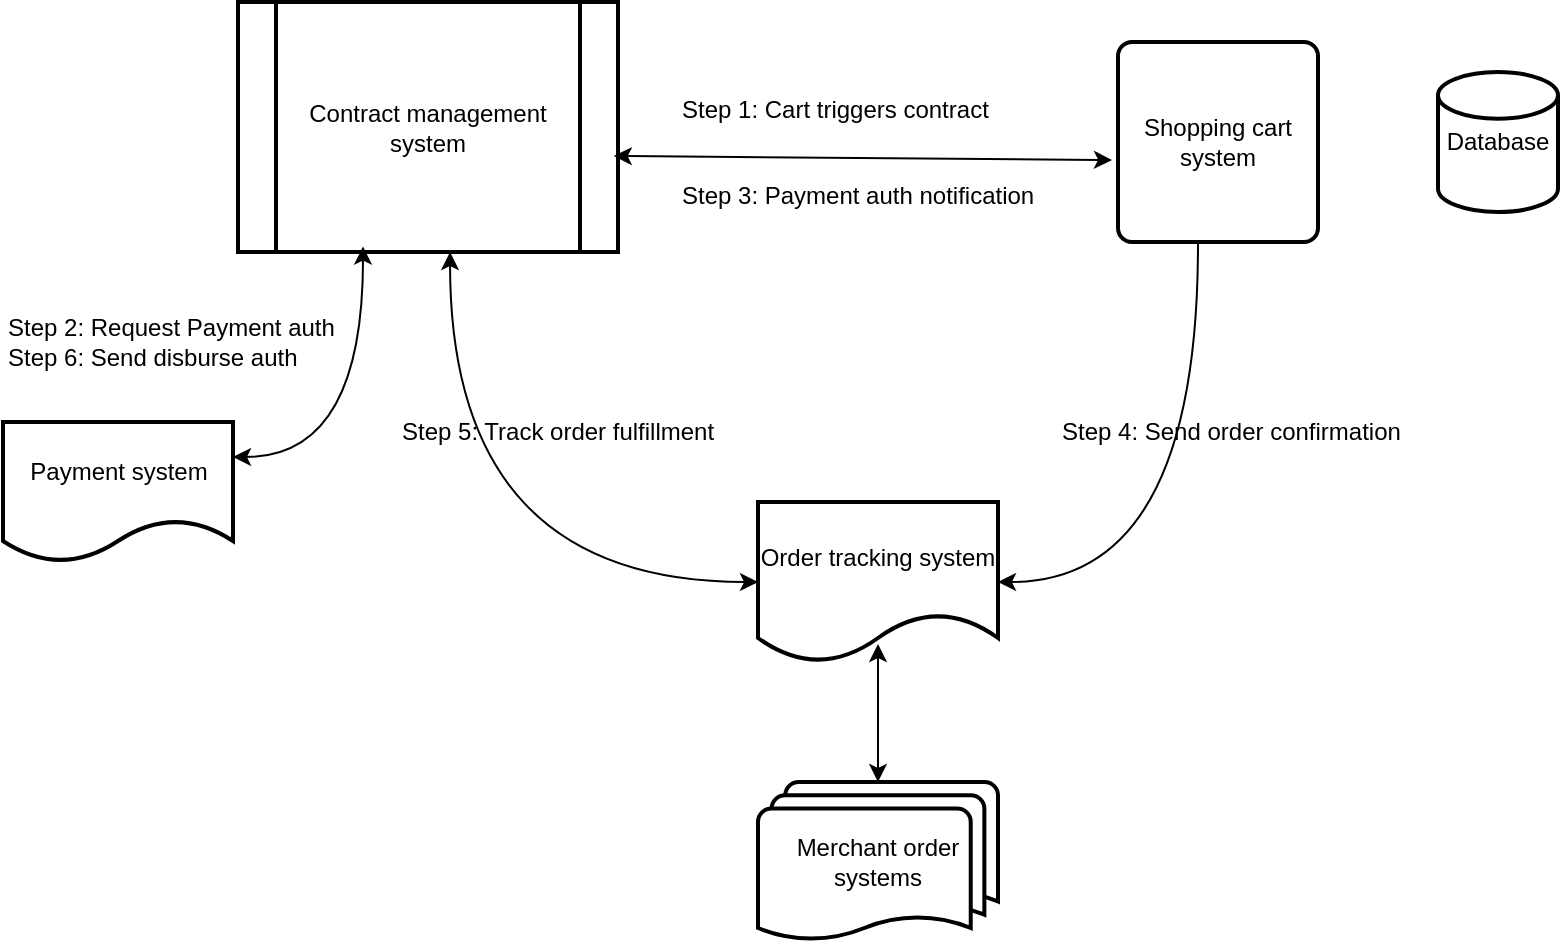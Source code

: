 <mxfile version="21.3.2" type="github">
  <diagram name="Page-1" id="5oQk0iP3RECzhw_weiLr">
    <mxGraphModel dx="1804" dy="527" grid="1" gridSize="10" guides="1" tooltips="1" connect="1" arrows="1" fold="1" page="1" pageScale="1" pageWidth="850" pageHeight="1100" math="0" shadow="0">
      <root>
        <mxCell id="0" />
        <mxCell id="1" parent="0" />
        <mxCell id="pcHelcg1O1OIMG8Py_eO-7" value="Contract management system" style="shape=process;whiteSpace=wrap;html=1;backgroundOutline=1;strokeWidth=2;" parent="1" vertex="1">
          <mxGeometry x="90" y="40" width="190" height="125" as="geometry" />
        </mxCell>
        <mxCell id="pcHelcg1O1OIMG8Py_eO-9" value="Payment system" style="shape=document;whiteSpace=wrap;html=1;boundedLbl=1;strokeWidth=2;" parent="1" vertex="1">
          <mxGeometry x="-27.5" y="250" width="115" height="70" as="geometry" />
        </mxCell>
        <mxCell id="pcHelcg1O1OIMG8Py_eO-13" value="Database" style="strokeWidth=2;html=1;shape=mxgraph.flowchart.database;whiteSpace=wrap;" parent="1" vertex="1">
          <mxGeometry x="690" y="75" width="60" height="70" as="geometry" />
        </mxCell>
        <mxCell id="pcHelcg1O1OIMG8Py_eO-14" value="Shopping cart system" style="rounded=1;whiteSpace=wrap;html=1;absoluteArcSize=1;arcSize=14;strokeWidth=2;" parent="1" vertex="1">
          <mxGeometry x="530" y="60" width="100" height="100" as="geometry" />
        </mxCell>
        <mxCell id="pcHelcg1O1OIMG8Py_eO-16" value="Step 1: Cart triggers contract&lt;br&gt;&lt;br&gt;&lt;br&gt;Step 3: Payment auth notification" style="text;html=1;align=left;verticalAlign=middle;resizable=0;points=[];autosize=1;strokeColor=none;fillColor=none;" parent="1" vertex="1">
          <mxGeometry x="310" y="80" width="200" height="70" as="geometry" />
        </mxCell>
        <mxCell id="pcHelcg1O1OIMG8Py_eO-20" value="Order tracking system" style="shape=document;whiteSpace=wrap;html=1;boundedLbl=1;strokeWidth=2;" parent="1" vertex="1">
          <mxGeometry x="350" y="290" width="120" height="80" as="geometry" />
        </mxCell>
        <mxCell id="pcHelcg1O1OIMG8Py_eO-23" value="Step 2: Request Payment auth&lt;br&gt;Step 6: Send disburse auth" style="text;html=1;align=left;verticalAlign=middle;resizable=0;points=[];autosize=1;strokeColor=none;fillColor=none;" parent="1" vertex="1">
          <mxGeometry x="-27.5" y="190" width="190" height="40" as="geometry" />
        </mxCell>
        <mxCell id="pcHelcg1O1OIMG8Py_eO-33" value="" style="endArrow=classic;startArrow=classic;html=1;rounded=0;entryX=0.329;entryY=0.978;entryDx=0;entryDy=0;edgeStyle=orthogonalEdgeStyle;elbow=vertical;entryPerimeter=0;curved=1;exitX=1;exitY=0.25;exitDx=0;exitDy=0;" parent="1" source="pcHelcg1O1OIMG8Py_eO-9" target="pcHelcg1O1OIMG8Py_eO-7" edge="1">
          <mxGeometry width="50" height="50" relative="1" as="geometry">
            <mxPoint x="20" y="250" as="sourcePoint" />
            <mxPoint x="70" y="200" as="targetPoint" />
          </mxGeometry>
        </mxCell>
        <mxCell id="pcHelcg1O1OIMG8Py_eO-36" value="Step 4: Send order confirmation" style="text;html=1;align=left;verticalAlign=middle;resizable=0;points=[];autosize=1;strokeColor=none;fillColor=none;rotation=0;" parent="1" vertex="1">
          <mxGeometry x="500" y="240" width="190" height="30" as="geometry" />
        </mxCell>
        <mxCell id="pcHelcg1O1OIMG8Py_eO-38" value="Step 5: Track order fulfillment" style="text;html=1;align=left;verticalAlign=middle;resizable=0;points=[];autosize=1;strokeColor=none;fillColor=none;" parent="1" vertex="1">
          <mxGeometry x="170" y="240" width="180" height="30" as="geometry" />
        </mxCell>
        <mxCell id="pcHelcg1O1OIMG8Py_eO-75" value="" style="endArrow=classic;startArrow=classic;html=1;rounded=0;entryX=0.558;entryY=1;entryDx=0;entryDy=0;entryPerimeter=0;exitX=0;exitY=0.5;exitDx=0;exitDy=0;edgeStyle=orthogonalEdgeStyle;curved=1;" parent="1" source="pcHelcg1O1OIMG8Py_eO-20" target="pcHelcg1O1OIMG8Py_eO-7" edge="1">
          <mxGeometry width="50" height="50" relative="1" as="geometry">
            <mxPoint x="190" y="290" as="sourcePoint" />
            <mxPoint x="240" y="240" as="targetPoint" />
          </mxGeometry>
        </mxCell>
        <mxCell id="pcHelcg1O1OIMG8Py_eO-76" value="" style="endArrow=classic;html=1;rounded=0;entryX=1;entryY=0.5;entryDx=0;entryDy=0;exitX=0.4;exitY=1.01;exitDx=0;exitDy=0;exitPerimeter=0;edgeStyle=orthogonalEdgeStyle;curved=1;" parent="1" source="pcHelcg1O1OIMG8Py_eO-14" target="pcHelcg1O1OIMG8Py_eO-20" edge="1">
          <mxGeometry width="50" height="50" relative="1" as="geometry">
            <mxPoint x="555" y="290" as="sourcePoint" />
            <mxPoint x="530" y="250" as="targetPoint" />
          </mxGeometry>
        </mxCell>
        <mxCell id="pcHelcg1O1OIMG8Py_eO-78" value="Merchant order systems" style="strokeWidth=2;html=1;shape=mxgraph.flowchart.multi-document;whiteSpace=wrap;" parent="1" vertex="1">
          <mxGeometry x="350" y="430" width="120" height="80" as="geometry" />
        </mxCell>
        <mxCell id="plC21Ma35XMabeSKWM4p-1" value="" style="endArrow=classic;startArrow=classic;html=1;rounded=0;exitX=0.989;exitY=0.616;exitDx=0;exitDy=0;exitPerimeter=0;entryX=-0.03;entryY=0.59;entryDx=0;entryDy=0;entryPerimeter=0;" edge="1" parent="1" source="pcHelcg1O1OIMG8Py_eO-7" target="pcHelcg1O1OIMG8Py_eO-14">
          <mxGeometry width="50" height="50" relative="1" as="geometry">
            <mxPoint x="480" y="165" as="sourcePoint" />
            <mxPoint x="530" y="115" as="targetPoint" />
          </mxGeometry>
        </mxCell>
        <mxCell id="plC21Ma35XMabeSKWM4p-4" value="" style="endArrow=classic;startArrow=classic;html=1;rounded=0;entryX=0.5;entryY=0.888;entryDx=0;entryDy=0;entryPerimeter=0;exitX=0.5;exitY=0;exitDx=0;exitDy=0;exitPerimeter=0;" edge="1" parent="1" source="pcHelcg1O1OIMG8Py_eO-78" target="pcHelcg1O1OIMG8Py_eO-20">
          <mxGeometry width="50" height="50" relative="1" as="geometry">
            <mxPoint x="410" y="420" as="sourcePoint" />
            <mxPoint x="410" y="370" as="targetPoint" />
          </mxGeometry>
        </mxCell>
      </root>
    </mxGraphModel>
  </diagram>
</mxfile>
